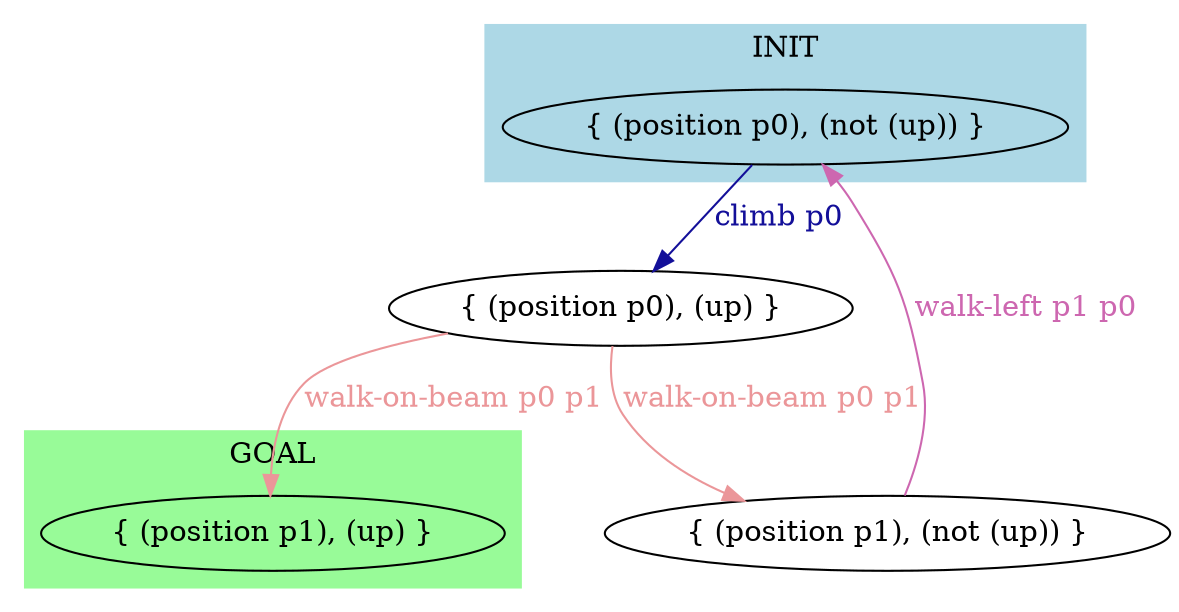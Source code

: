 digraph G {
0 [label="{ (position p0), (not (up)) }"];
1 [label="{ (position p0), (up) }"];
2 [label="{ (position p1), (up) }"];
3 [label="{ (position p1), (not (up)) }"];
0 -> 1 [label="climb p0", color="#130F99", fontcolor="#130F99"];
1 -> 2 [label="walk-on-beam p0 p1", color="#EB9699", fontcolor="#EB9699"];
1 -> 3 [label="walk-on-beam p0 p1", color="#EB9699", fontcolor="#EB9699"];
3 -> 0 [label="walk-left p1 p0", color="#CD67B0", fontcolor="#CD67B0"];
subgraph cluster_goal_2 {
style=filled;
color=palegreen;
2;
label="GOAL";
}
subgraph cluster_init {
style=filled;
color=lightblue;
0;
label="INIT";
}
}
